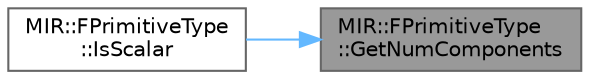 digraph "MIR::FPrimitiveType::GetNumComponents"
{
 // INTERACTIVE_SVG=YES
 // LATEX_PDF_SIZE
  bgcolor="transparent";
  edge [fontname=Helvetica,fontsize=10,labelfontname=Helvetica,labelfontsize=10];
  node [fontname=Helvetica,fontsize=10,shape=box,height=0.2,width=0.4];
  rankdir="RL";
  Node1 [id="Node000001",label="MIR::FPrimitiveType\l::GetNumComponents",height=0.2,width=0.4,color="gray40", fillcolor="grey60", style="filled", fontcolor="black",tooltip=" "];
  Node1 -> Node2 [id="edge1_Node000001_Node000002",dir="back",color="steelblue1",style="solid",tooltip=" "];
  Node2 [id="Node000002",label="MIR::FPrimitiveType\l::IsScalar",height=0.2,width=0.4,color="grey40", fillcolor="white", style="filled",URL="$db/d4c/structMIR_1_1FPrimitiveType.html#a00c6594104b837fe045b8430721bed8b",tooltip=" "];
}
